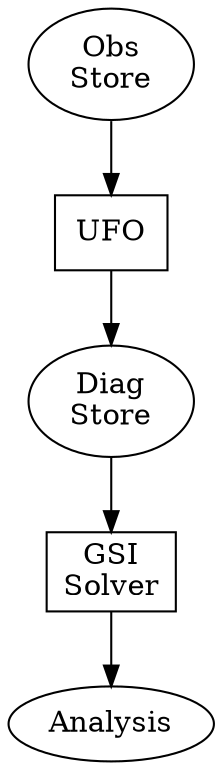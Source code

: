 digraph NcdiagFlow
  {
  obs_store  [ shape=ellipse, label="Obs\nStore" ];
  diag_store [ shape=ellipse, label="Diag\nStore" ];
  incr       [ shape=ellipse, label="Analysis" ];
  
  gsi_sol  [ shape=box, label="GSI\nSolver" ];
  ufo      [ shape=box, label="UFO" ];

  obs_store -> ufo -> diag_store -> gsi_sol -> incr;
  }
